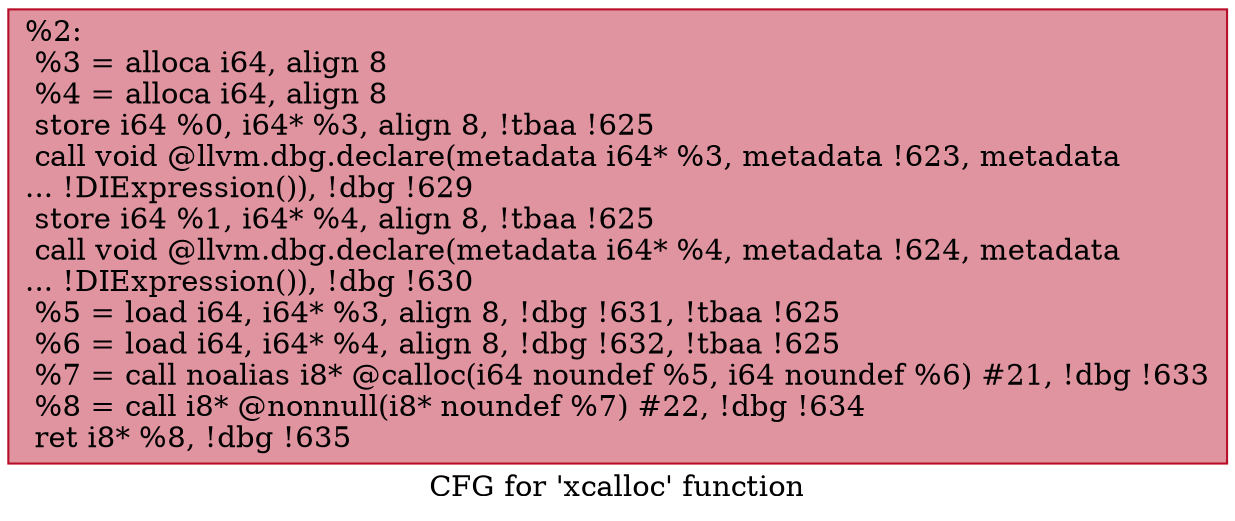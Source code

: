 digraph "CFG for 'xcalloc' function" {
	label="CFG for 'xcalloc' function";

	Node0x7b7750 [shape=record,color="#b70d28ff", style=filled, fillcolor="#b70d2870",label="{%2:\l  %3 = alloca i64, align 8\l  %4 = alloca i64, align 8\l  store i64 %0, i64* %3, align 8, !tbaa !625\l  call void @llvm.dbg.declare(metadata i64* %3, metadata !623, metadata\l... !DIExpression()), !dbg !629\l  store i64 %1, i64* %4, align 8, !tbaa !625\l  call void @llvm.dbg.declare(metadata i64* %4, metadata !624, metadata\l... !DIExpression()), !dbg !630\l  %5 = load i64, i64* %3, align 8, !dbg !631, !tbaa !625\l  %6 = load i64, i64* %4, align 8, !dbg !632, !tbaa !625\l  %7 = call noalias i8* @calloc(i64 noundef %5, i64 noundef %6) #21, !dbg !633\l  %8 = call i8* @nonnull(i8* noundef %7) #22, !dbg !634\l  ret i8* %8, !dbg !635\l}"];
}
